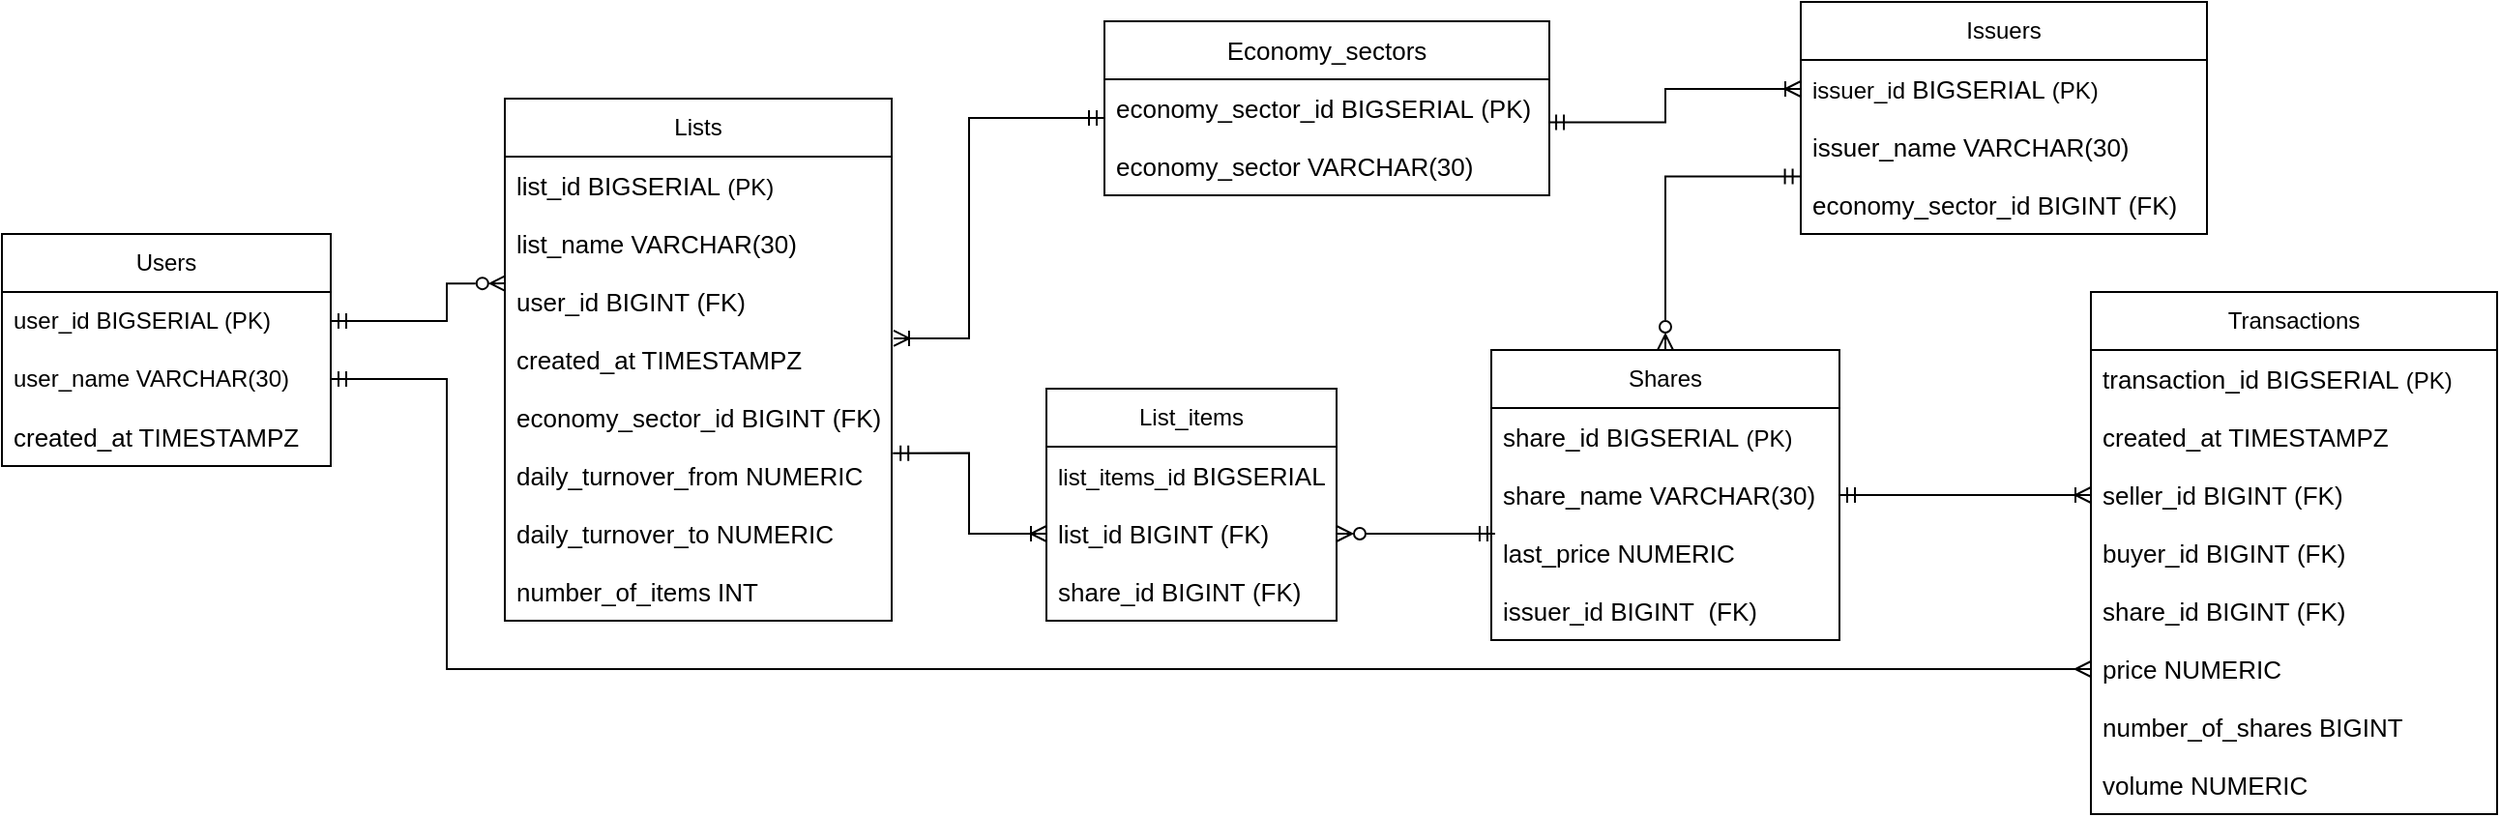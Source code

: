 <mxfile version="24.9.1">
  <diagram name="Page-1" id="XTjnGdH6L3pLnQ3FL1FY">
    <mxGraphModel dx="2252" dy="1019" grid="1" gridSize="10" guides="1" tooltips="1" connect="1" arrows="1" fold="1" page="1" pageScale="1" pageWidth="850" pageHeight="1100" math="0" shadow="0">
      <root>
        <mxCell id="0" />
        <mxCell id="1" parent="0" />
        <mxCell id="ubXrsqS5AFeB8ylgSm0F-1" value="Users" style="swimlane;fontStyle=0;childLayout=stackLayout;horizontal=1;startSize=30;horizontalStack=0;resizeParent=1;resizeParentMax=0;resizeLast=0;collapsible=1;marginBottom=0;whiteSpace=wrap;html=1;" parent="1" vertex="1">
          <mxGeometry x="-50" y="120" width="170" height="120" as="geometry" />
        </mxCell>
        <mxCell id="ubXrsqS5AFeB8ylgSm0F-2" value="user_id BIGSERIAL (PK)" style="text;strokeColor=none;fillColor=none;align=left;verticalAlign=middle;spacingLeft=4;spacingRight=4;overflow=hidden;points=[[0,0.5],[1,0.5]];portConstraint=eastwest;rotatable=0;whiteSpace=wrap;html=1;" parent="ubXrsqS5AFeB8ylgSm0F-1" vertex="1">
          <mxGeometry y="30" width="170" height="30" as="geometry" />
        </mxCell>
        <mxCell id="ubXrsqS5AFeB8ylgSm0F-3" value="user_name&amp;nbsp;VARCHAR(30)&amp;nbsp;" style="text;strokeColor=none;fillColor=none;align=left;verticalAlign=middle;spacingLeft=4;spacingRight=4;overflow=hidden;points=[[0,0.5],[1,0.5]];portConstraint=eastwest;rotatable=0;whiteSpace=wrap;html=1;" parent="ubXrsqS5AFeB8ylgSm0F-1" vertex="1">
          <mxGeometry y="60" width="170" height="30" as="geometry" />
        </mxCell>
        <mxCell id="GyI-fgyB1-bz0dxoX6m_-2" value="&lt;span style=&quot;font-size: 13px;&quot;&gt;created_at TIMESTAMPZ&lt;/span&gt;" style="text;strokeColor=none;fillColor=none;align=left;verticalAlign=middle;spacingLeft=4;spacingRight=4;overflow=hidden;points=[[0,0.5],[1,0.5]];portConstraint=eastwest;rotatable=0;whiteSpace=wrap;html=1;" vertex="1" parent="ubXrsqS5AFeB8ylgSm0F-1">
          <mxGeometry y="90" width="170" height="30" as="geometry" />
        </mxCell>
        <mxCell id="ubXrsqS5AFeB8ylgSm0F-5" value="Lists" style="swimlane;fontStyle=0;childLayout=stackLayout;horizontal=1;startSize=30;horizontalStack=0;resizeParent=1;resizeParentMax=0;resizeLast=0;collapsible=1;marginBottom=0;whiteSpace=wrap;html=1;" parent="1" vertex="1">
          <mxGeometry x="210" y="50" width="200" height="270" as="geometry" />
        </mxCell>
        <mxCell id="ubXrsqS5AFeB8ylgSm0F-6" value="&lt;span style=&quot;font-size: 13px;&quot;&gt;list_id&amp;nbsp;BIGSERIAL&amp;nbsp;&lt;/span&gt;(PK)" style="text;strokeColor=none;fillColor=none;align=left;verticalAlign=middle;spacingLeft=4;spacingRight=4;overflow=hidden;points=[[0,0.5],[1,0.5]];portConstraint=eastwest;rotatable=0;whiteSpace=wrap;html=1;" parent="ubXrsqS5AFeB8ylgSm0F-5" vertex="1">
          <mxGeometry y="30" width="200" height="30" as="geometry" />
        </mxCell>
        <mxCell id="ubXrsqS5AFeB8ylgSm0F-7" value="&lt;span style=&quot;font-size: 13px;&quot;&gt;list_name&amp;nbsp;VARCHAR(30)&amp;nbsp;&lt;/span&gt;" style="text;strokeColor=none;fillColor=none;align=left;verticalAlign=middle;spacingLeft=4;spacingRight=4;overflow=hidden;points=[[0,0.5],[1,0.5]];portConstraint=eastwest;rotatable=0;whiteSpace=wrap;html=1;" parent="ubXrsqS5AFeB8ylgSm0F-5" vertex="1">
          <mxGeometry y="60" width="200" height="30" as="geometry" />
        </mxCell>
        <mxCell id="ubXrsqS5AFeB8ylgSm0F-8" value="&lt;span style=&quot;font-size: 13px;&quot;&gt;user_id&amp;nbsp;&lt;/span&gt;&lt;span style=&quot;font-size: 13px;&quot;&gt;BIGINT&lt;/span&gt;&lt;span style=&quot;font-size: 13px;&quot;&gt;&amp;nbsp;&lt;/span&gt;&lt;span style=&quot;font-size: 13px;&quot;&gt;(FK)&lt;/span&gt;" style="text;strokeColor=none;fillColor=none;align=left;verticalAlign=middle;spacingLeft=4;spacingRight=4;overflow=hidden;points=[[0,0.5],[1,0.5]];portConstraint=eastwest;rotatable=0;whiteSpace=wrap;html=1;" parent="ubXrsqS5AFeB8ylgSm0F-5" vertex="1">
          <mxGeometry y="90" width="200" height="30" as="geometry" />
        </mxCell>
        <mxCell id="ubXrsqS5AFeB8ylgSm0F-33" value="&lt;span style=&quot;font-size: 13px;&quot;&gt;created_at TIMESTAMPZ&lt;/span&gt;" style="text;strokeColor=none;fillColor=none;align=left;verticalAlign=middle;spacingLeft=4;spacingRight=4;overflow=hidden;points=[[0,0.5],[1,0.5]];portConstraint=eastwest;rotatable=0;whiteSpace=wrap;html=1;" parent="ubXrsqS5AFeB8ylgSm0F-5" vertex="1">
          <mxGeometry y="120" width="200" height="30" as="geometry" />
        </mxCell>
        <mxCell id="ubXrsqS5AFeB8ylgSm0F-32" value="&lt;span style=&quot;font-size: 13px;&quot;&gt;economy_sector&lt;/span&gt;&lt;span style=&quot;font-size: 13px;&quot;&gt;_id&lt;/span&gt;&lt;span style=&quot;font-size: 13px;&quot;&gt;&amp;nbsp;&lt;/span&gt;&lt;span style=&quot;font-size: 13px;&quot;&gt;BIGINT&amp;nbsp;&lt;/span&gt;&lt;span style=&quot;font-size: 13px;&quot;&gt;(FK)&lt;/span&gt;" style="text;strokeColor=none;fillColor=none;align=left;verticalAlign=middle;spacingLeft=4;spacingRight=4;overflow=hidden;points=[[0,0.5],[1,0.5]];portConstraint=eastwest;rotatable=0;whiteSpace=wrap;html=1;" parent="ubXrsqS5AFeB8ylgSm0F-5" vertex="1">
          <mxGeometry y="150" width="200" height="30" as="geometry" />
        </mxCell>
        <mxCell id="ubXrsqS5AFeB8ylgSm0F-31" value="&lt;span style=&quot;font-size: 13px;&quot;&gt;daily_turnover_from&lt;/span&gt;&lt;span style=&quot;font-size: 13px;&quot;&gt;&amp;nbsp;NUMERIC&lt;/span&gt;" style="text;strokeColor=none;fillColor=none;align=left;verticalAlign=middle;spacingLeft=4;spacingRight=4;overflow=hidden;points=[[0,0.5],[1,0.5]];portConstraint=eastwest;rotatable=0;whiteSpace=wrap;html=1;" parent="ubXrsqS5AFeB8ylgSm0F-5" vertex="1">
          <mxGeometry y="180" width="200" height="30" as="geometry" />
        </mxCell>
        <mxCell id="ubXrsqS5AFeB8ylgSm0F-29" value="&lt;span style=&quot;font-size: 13px;&quot;&gt;daily_turnover_to&amp;nbsp;&lt;/span&gt;&lt;span style=&quot;font-size: 13px;&quot;&gt;NUMERIC&lt;/span&gt;" style="text;strokeColor=none;fillColor=none;align=left;verticalAlign=middle;spacingLeft=4;spacingRight=4;overflow=hidden;points=[[0,0.5],[1,0.5]];portConstraint=eastwest;rotatable=0;whiteSpace=wrap;html=1;" parent="ubXrsqS5AFeB8ylgSm0F-5" vertex="1">
          <mxGeometry y="210" width="200" height="30" as="geometry" />
        </mxCell>
        <mxCell id="GyI-fgyB1-bz0dxoX6m_-3" value="number_of_items INT" style="text;strokeColor=none;fillColor=none;align=left;verticalAlign=middle;spacingLeft=4;spacingRight=4;overflow=hidden;points=[[0,0.5],[1,0.5]];portConstraint=eastwest;rotatable=0;whiteSpace=wrap;html=1;fontSize=13;" vertex="1" parent="ubXrsqS5AFeB8ylgSm0F-5">
          <mxGeometry y="240" width="200" height="30" as="geometry" />
        </mxCell>
        <mxCell id="ubXrsqS5AFeB8ylgSm0F-9" value="Shares" style="swimlane;fontStyle=0;childLayout=stackLayout;horizontal=1;startSize=30;horizontalStack=0;resizeParent=1;resizeParentMax=0;resizeLast=0;collapsible=1;marginBottom=0;whiteSpace=wrap;html=1;" parent="1" vertex="1">
          <mxGeometry x="720" y="180" width="180" height="150" as="geometry" />
        </mxCell>
        <mxCell id="ubXrsqS5AFeB8ylgSm0F-10" value="&lt;span style=&quot;font-size: 13px;&quot;&gt;share_id&lt;/span&gt;&lt;span style=&quot;font-size: 13px;&quot;&gt;&amp;nbsp;&lt;/span&gt;&lt;span style=&quot;font-size: 13px;&quot;&gt;BIGSERIAL&amp;nbsp;&lt;/span&gt;(PK)" style="text;strokeColor=none;fillColor=none;align=left;verticalAlign=middle;spacingLeft=4;spacingRight=4;overflow=hidden;points=[[0,0.5],[1,0.5]];portConstraint=eastwest;rotatable=0;whiteSpace=wrap;html=1;" parent="ubXrsqS5AFeB8ylgSm0F-9" vertex="1">
          <mxGeometry y="30" width="180" height="30" as="geometry" />
        </mxCell>
        <mxCell id="ubXrsqS5AFeB8ylgSm0F-11" value="&lt;span style=&quot;font-size: 13px;&quot;&gt;share_name&amp;nbsp;VARCHAR(30)&amp;nbsp;&lt;/span&gt;" style="text;strokeColor=none;fillColor=none;align=left;verticalAlign=middle;spacingLeft=4;spacingRight=4;overflow=hidden;points=[[0,0.5],[1,0.5]];portConstraint=eastwest;rotatable=0;whiteSpace=wrap;html=1;" parent="ubXrsqS5AFeB8ylgSm0F-9" vertex="1">
          <mxGeometry y="60" width="180" height="30" as="geometry" />
        </mxCell>
        <mxCell id="ubXrsqS5AFeB8ylgSm0F-12" value="&lt;span style=&quot;font-size: 13px;&quot;&gt;last_price&amp;nbsp;NUMERIC&lt;/span&gt;" style="text;strokeColor=none;fillColor=none;align=left;verticalAlign=middle;spacingLeft=4;spacingRight=4;overflow=hidden;points=[[0,0.5],[1,0.5]];portConstraint=eastwest;rotatable=0;whiteSpace=wrap;html=1;" parent="ubXrsqS5AFeB8ylgSm0F-9" vertex="1">
          <mxGeometry y="90" width="180" height="30" as="geometry" />
        </mxCell>
        <mxCell id="ubXrsqS5AFeB8ylgSm0F-46" value="&lt;span style=&quot;font-size: 13px;&quot;&gt;issuer_id&amp;nbsp;&lt;/span&gt;&lt;span style=&quot;font-size: 13px;&quot;&gt;BIGINT&lt;/span&gt;&lt;span style=&quot;font-size: 13px;&quot;&gt;&amp;nbsp;&amp;nbsp;(FK)&lt;/span&gt;" style="text;strokeColor=none;fillColor=none;align=left;verticalAlign=middle;spacingLeft=4;spacingRight=4;overflow=hidden;points=[[0,0.5],[1,0.5]];portConstraint=eastwest;rotatable=0;whiteSpace=wrap;html=1;" parent="ubXrsqS5AFeB8ylgSm0F-9" vertex="1">
          <mxGeometry y="120" width="180" height="30" as="geometry" />
        </mxCell>
        <mxCell id="ubXrsqS5AFeB8ylgSm0F-13" value="Issuers" style="swimlane;fontStyle=0;childLayout=stackLayout;horizontal=1;startSize=30;horizontalStack=0;resizeParent=1;resizeParentMax=0;resizeLast=0;collapsible=1;marginBottom=0;whiteSpace=wrap;html=1;" parent="1" vertex="1">
          <mxGeometry x="880" width="210" height="120" as="geometry" />
        </mxCell>
        <mxCell id="ubXrsqS5AFeB8ylgSm0F-14" value="&lt;span style=&quot;text-align: center;&quot;&gt;issuer_id&lt;/span&gt;&lt;span style=&quot;font-size: 13px;&quot;&gt;&amp;nbsp;&lt;/span&gt;&lt;span style=&quot;font-size: 13px;&quot;&gt;BIGSERIAL&amp;nbsp;&lt;/span&gt;(PK)" style="text;strokeColor=none;fillColor=none;align=left;verticalAlign=middle;spacingLeft=4;spacingRight=4;overflow=hidden;points=[[0,0.5],[1,0.5]];portConstraint=eastwest;rotatable=0;whiteSpace=wrap;html=1;" parent="ubXrsqS5AFeB8ylgSm0F-13" vertex="1">
          <mxGeometry y="30" width="210" height="30" as="geometry" />
        </mxCell>
        <mxCell id="ubXrsqS5AFeB8ylgSm0F-15" value="&lt;span style=&quot;text-align: center;&quot;&gt;&lt;font style=&quot;font-size: 13px;&quot;&gt;issuer_name&amp;nbsp;&lt;/font&gt;&lt;/span&gt;&lt;span style=&quot;font-size: 13px;&quot;&gt;VARCHAR(30)&amp;nbsp;&lt;/span&gt;" style="text;strokeColor=none;fillColor=none;align=left;verticalAlign=middle;spacingLeft=4;spacingRight=4;overflow=hidden;points=[[0,0.5],[1,0.5]];portConstraint=eastwest;rotatable=0;whiteSpace=wrap;html=1;" parent="ubXrsqS5AFeB8ylgSm0F-13" vertex="1">
          <mxGeometry y="60" width="210" height="30" as="geometry" />
        </mxCell>
        <mxCell id="ubXrsqS5AFeB8ylgSm0F-16" value="&lt;font style=&quot;font-size: 13px;&quot;&gt;economy_sector_id&lt;/font&gt;&lt;span style=&quot;font-size: 13px;&quot;&gt;&amp;nbsp;&lt;/span&gt;&lt;span style=&quot;font-size: 13px;&quot;&gt;BIGINT&lt;/span&gt;&lt;span style=&quot;font-size: 13px;&quot;&gt;&amp;nbsp;(FK)&lt;/span&gt;" style="text;strokeColor=none;fillColor=none;align=left;verticalAlign=middle;spacingLeft=4;spacingRight=4;overflow=hidden;points=[[0,0.5],[1,0.5]];portConstraint=eastwest;rotatable=0;whiteSpace=wrap;html=1;" parent="ubXrsqS5AFeB8ylgSm0F-13" vertex="1">
          <mxGeometry y="90" width="210" height="30" as="geometry" />
        </mxCell>
        <mxCell id="ubXrsqS5AFeB8ylgSm0F-17" value="&lt;span style=&quot;text-align: left; text-wrap: nowrap;&quot;&gt;Transactions&lt;/span&gt;" style="swimlane;fontStyle=0;childLayout=stackLayout;horizontal=1;startSize=30;horizontalStack=0;resizeParent=1;resizeParentMax=0;resizeLast=0;collapsible=1;marginBottom=0;whiteSpace=wrap;html=1;" parent="1" vertex="1">
          <mxGeometry x="1030" y="150" width="210" height="270" as="geometry" />
        </mxCell>
        <mxCell id="ubXrsqS5AFeB8ylgSm0F-18" value="&lt;span style=&quot;font-size: 13px;&quot;&gt;transaction_id&lt;/span&gt;&lt;span style=&quot;font-size: 13px;&quot;&gt;&amp;nbsp;&lt;/span&gt;&lt;span style=&quot;font-size: 13px;&quot;&gt;BIGSERIAL&amp;nbsp;&lt;/span&gt;(PK)" style="text;strokeColor=none;fillColor=none;align=left;verticalAlign=middle;spacingLeft=4;spacingRight=4;overflow=hidden;points=[[0,0.5],[1,0.5]];portConstraint=eastwest;rotatable=0;whiteSpace=wrap;html=1;" parent="ubXrsqS5AFeB8ylgSm0F-17" vertex="1">
          <mxGeometry y="30" width="210" height="30" as="geometry" />
        </mxCell>
        <mxCell id="2SHKF2k9hhR7ZPfPciG5-1" value="&lt;span style=&quot;font-size: 13px;&quot;&gt;created_at&lt;/span&gt;&lt;span style=&quot;font-size: 13px;&quot;&gt;&amp;nbsp;&lt;/span&gt;&lt;span style=&quot;font-size: 13px;&quot;&gt;TIMESTAMPZ&lt;/span&gt;" style="text;strokeColor=none;fillColor=none;align=left;verticalAlign=middle;spacingLeft=4;spacingRight=4;overflow=hidden;points=[[0,0.5],[1,0.5]];portConstraint=eastwest;rotatable=0;whiteSpace=wrap;html=1;" parent="ubXrsqS5AFeB8ylgSm0F-17" vertex="1">
          <mxGeometry y="60" width="210" height="30" as="geometry" />
        </mxCell>
        <mxCell id="ubXrsqS5AFeB8ylgSm0F-59" value="&lt;span style=&quot;font-size: 13px;&quot;&gt;seller&lt;/span&gt;&lt;span style=&quot;font-size: 13px;&quot;&gt;_id&lt;/span&gt;&lt;span style=&quot;font-size: 13px;&quot;&gt;&amp;nbsp;&lt;/span&gt;&lt;span style=&quot;font-size: 13px;&quot;&gt;BIGINT&lt;/span&gt;&lt;span style=&quot;font-size: 13px;&quot;&gt;&amp;nbsp;(FK)&lt;/span&gt;" style="text;strokeColor=none;fillColor=none;align=left;verticalAlign=middle;spacingLeft=4;spacingRight=4;overflow=hidden;points=[[0,0.5],[1,0.5]];portConstraint=eastwest;rotatable=0;whiteSpace=wrap;html=1;" parent="ubXrsqS5AFeB8ylgSm0F-17" vertex="1">
          <mxGeometry y="90" width="210" height="30" as="geometry" />
        </mxCell>
        <mxCell id="ubXrsqS5AFeB8ylgSm0F-58" value="&lt;span style=&quot;font-size: 13px;&quot;&gt;buyer&lt;/span&gt;&lt;span style=&quot;font-size: 13px;&quot;&gt;_id&lt;/span&gt;&lt;span style=&quot;font-size: 13px;&quot;&gt;&amp;nbsp;&lt;/span&gt;&lt;span style=&quot;font-size: 13px;&quot;&gt;BIGINT&lt;/span&gt;&lt;span style=&quot;font-size: 13px;&quot;&gt;&amp;nbsp;(FK)&lt;/span&gt;" style="text;strokeColor=none;fillColor=none;align=left;verticalAlign=middle;spacingLeft=4;spacingRight=4;overflow=hidden;points=[[0,0.5],[1,0.5]];portConstraint=eastwest;rotatable=0;whiteSpace=wrap;html=1;" parent="ubXrsqS5AFeB8ylgSm0F-17" vertex="1">
          <mxGeometry y="120" width="210" height="30" as="geometry" />
        </mxCell>
        <mxCell id="ubXrsqS5AFeB8ylgSm0F-57" value="&lt;font style=&quot;font-size: 13px;&quot;&gt;share_id&amp;nbsp;BIGINT&amp;nbsp;(FK)&lt;/font&gt;" style="text;strokeColor=none;fillColor=none;align=left;verticalAlign=middle;spacingLeft=4;spacingRight=4;overflow=hidden;points=[[0,0.5],[1,0.5]];portConstraint=eastwest;rotatable=0;whiteSpace=wrap;html=1;" parent="ubXrsqS5AFeB8ylgSm0F-17" vertex="1">
          <mxGeometry y="150" width="210" height="30" as="geometry" />
        </mxCell>
        <mxCell id="ubXrsqS5AFeB8ylgSm0F-56" value="&lt;font style=&quot;font-size: 13px;&quot;&gt;price&amp;nbsp;NUMERIC&lt;/font&gt;" style="text;strokeColor=none;fillColor=none;align=left;verticalAlign=middle;spacingLeft=4;spacingRight=4;overflow=hidden;points=[[0,0.5],[1,0.5]];portConstraint=eastwest;rotatable=0;whiteSpace=wrap;html=1;" parent="ubXrsqS5AFeB8ylgSm0F-17" vertex="1">
          <mxGeometry y="180" width="210" height="30" as="geometry" />
        </mxCell>
        <mxCell id="ubXrsqS5AFeB8ylgSm0F-55" value="&lt;font style=&quot;font-size: 13px;&quot;&gt;number_of_shares BIGINT&lt;/font&gt;" style="text;strokeColor=none;fillColor=none;align=left;verticalAlign=middle;spacingLeft=4;spacingRight=4;overflow=hidden;points=[[0,0.5],[1,0.5]];portConstraint=eastwest;rotatable=0;whiteSpace=wrap;html=1;" parent="ubXrsqS5AFeB8ylgSm0F-17" vertex="1">
          <mxGeometry y="210" width="210" height="30" as="geometry" />
        </mxCell>
        <mxCell id="ubXrsqS5AFeB8ylgSm0F-20" value="&lt;font style=&quot;font-size: 13px;&quot;&gt;volume&amp;nbsp;NUMERIC&lt;/font&gt;" style="text;strokeColor=none;fillColor=none;align=left;verticalAlign=middle;spacingLeft=4;spacingRight=4;overflow=hidden;points=[[0,0.5],[1,0.5]];portConstraint=eastwest;rotatable=0;whiteSpace=wrap;html=1;" parent="ubXrsqS5AFeB8ylgSm0F-17" vertex="1">
          <mxGeometry y="240" width="210" height="30" as="geometry" />
        </mxCell>
        <mxCell id="ubXrsqS5AFeB8ylgSm0F-60" style="edgeStyle=orthogonalEdgeStyle;rounded=0;orthogonalLoop=1;jettySize=auto;html=1;exitX=-0.001;exitY=1.007;exitDx=0;exitDy=0;entryX=0.5;entryY=0;entryDx=0;entryDy=0;startArrow=ERmandOne;startFill=0;endArrow=ERzeroToMany;endFill=0;exitPerimeter=0;" parent="1" source="ubXrsqS5AFeB8ylgSm0F-15" target="ubXrsqS5AFeB8ylgSm0F-9" edge="1">
          <mxGeometry relative="1" as="geometry">
            <Array as="points">
              <mxPoint x="810" y="90" />
            </Array>
          </mxGeometry>
        </mxCell>
        <mxCell id="ubXrsqS5AFeB8ylgSm0F-61" style="edgeStyle=orthogonalEdgeStyle;rounded=0;orthogonalLoop=1;jettySize=auto;html=1;entryX=1;entryY=0.5;entryDx=0;entryDy=0;startArrow=ERoneToMany;startFill=0;endArrow=ERmandOne;endFill=0;exitX=0;exitY=0.5;exitDx=0;exitDy=0;" parent="1" source="ubXrsqS5AFeB8ylgSm0F-59" target="ubXrsqS5AFeB8ylgSm0F-11" edge="1">
          <mxGeometry relative="1" as="geometry">
            <Array as="points" />
            <mxPoint x="1030" y="240" as="sourcePoint" />
          </mxGeometry>
        </mxCell>
        <mxCell id="ubXrsqS5AFeB8ylgSm0F-62" style="edgeStyle=orthogonalEdgeStyle;rounded=0;orthogonalLoop=1;jettySize=auto;html=1;exitX=1;exitY=0.5;exitDx=0;exitDy=0;entryX=0.002;entryY=0.185;entryDx=0;entryDy=0;entryPerimeter=0;startArrow=ERmandOne;startFill=0;endArrow=ERzeroToMany;endFill=0;" parent="1" source="ubXrsqS5AFeB8ylgSm0F-2" target="ubXrsqS5AFeB8ylgSm0F-8" edge="1">
          <mxGeometry relative="1" as="geometry">
            <Array as="points">
              <mxPoint x="180" y="165" />
              <mxPoint x="180" y="146" />
            </Array>
          </mxGeometry>
        </mxCell>
        <mxCell id="ubXrsqS5AFeB8ylgSm0F-63" style="edgeStyle=orthogonalEdgeStyle;rounded=0;orthogonalLoop=1;jettySize=auto;html=1;exitX=1;exitY=0.5;exitDx=0;exitDy=0;entryX=0.011;entryY=0.167;entryDx=0;entryDy=0;startArrow=ERzeroToMany;startFill=0;endArrow=ERmandOne;endFill=0;entryPerimeter=0;" parent="1" source="ubXrsqS5AFeB8ylgSm0F-67" target="ubXrsqS5AFeB8ylgSm0F-12" edge="1">
          <mxGeometry relative="1" as="geometry" />
        </mxCell>
        <mxCell id="ubXrsqS5AFeB8ylgSm0F-64" style="edgeStyle=orthogonalEdgeStyle;rounded=0;orthogonalLoop=1;jettySize=auto;html=1;exitX=1;exitY=0.5;exitDx=0;exitDy=0;startArrow=ERmandOne;startFill=0;endArrow=ERmany;endFill=0;" parent="1" source="ubXrsqS5AFeB8ylgSm0F-3" edge="1">
          <mxGeometry relative="1" as="geometry">
            <Array as="points">
              <mxPoint x="180" y="195" />
              <mxPoint x="180" y="345" />
            </Array>
            <mxPoint x="1030" y="345" as="targetPoint" />
          </mxGeometry>
        </mxCell>
        <mxCell id="ubXrsqS5AFeB8ylgSm0F-65" value="List_items" style="swimlane;fontStyle=0;childLayout=stackLayout;horizontal=1;startSize=30;horizontalStack=0;resizeParent=1;resizeParentMax=0;resizeLast=0;collapsible=1;marginBottom=0;whiteSpace=wrap;html=1;" parent="1" vertex="1">
          <mxGeometry x="490" y="200" width="150" height="120" as="geometry" />
        </mxCell>
        <mxCell id="ubXrsqS5AFeB8ylgSm0F-66" value="&lt;span style=&quot;text-align: center;&quot;&gt;list_items_id&lt;/span&gt;&lt;span style=&quot;font-size: 13px;&quot;&gt;&amp;nbsp;&lt;/span&gt;&lt;span style=&quot;font-size: 13px;&quot;&gt;BIGSERIAL&amp;nbsp;&lt;/span&gt;(PK)" style="text;strokeColor=none;fillColor=none;align=left;verticalAlign=middle;spacingLeft=4;spacingRight=4;overflow=hidden;points=[[0,0.5],[1,0.5]];portConstraint=eastwest;rotatable=0;whiteSpace=wrap;html=1;" parent="ubXrsqS5AFeB8ylgSm0F-65" vertex="1">
          <mxGeometry y="30" width="150" height="30" as="geometry" />
        </mxCell>
        <mxCell id="ubXrsqS5AFeB8ylgSm0F-67" value="&lt;span style=&quot;font-size: 13px;&quot;&gt;list_id&lt;/span&gt;&lt;span style=&quot;font-size: 13px;&quot;&gt;&amp;nbsp;&lt;/span&gt;&lt;span style=&quot;font-size: 13px;&quot;&gt;BIGINT&lt;/span&gt;&lt;span style=&quot;font-size: 13px;&quot;&gt;&amp;nbsp;(FK)&lt;/span&gt;" style="text;strokeColor=none;fillColor=none;align=left;verticalAlign=middle;spacingLeft=4;spacingRight=4;overflow=hidden;points=[[0,0.5],[1,0.5]];portConstraint=eastwest;rotatable=0;whiteSpace=wrap;html=1;" parent="ubXrsqS5AFeB8ylgSm0F-65" vertex="1">
          <mxGeometry y="60" width="150" height="30" as="geometry" />
        </mxCell>
        <mxCell id="ubXrsqS5AFeB8ylgSm0F-68" value="&lt;span style=&quot;font-size: 13px;&quot;&gt;share_id&lt;/span&gt;&lt;span style=&quot;font-size: 13px;&quot;&gt;&amp;nbsp;&lt;/span&gt;&lt;span style=&quot;font-size: 13px;&quot;&gt;BIGINT&lt;/span&gt;&lt;span style=&quot;font-size: 13px;&quot;&gt;&amp;nbsp;(FK)&lt;/span&gt;" style="text;strokeColor=none;fillColor=none;align=left;verticalAlign=middle;spacingLeft=4;spacingRight=4;overflow=hidden;points=[[0,0.5],[1,0.5]];portConstraint=eastwest;rotatable=0;whiteSpace=wrap;html=1;" parent="ubXrsqS5AFeB8ylgSm0F-65" vertex="1">
          <mxGeometry y="90" width="150" height="30" as="geometry" />
        </mxCell>
        <mxCell id="ubXrsqS5AFeB8ylgSm0F-69" style="edgeStyle=orthogonalEdgeStyle;rounded=0;orthogonalLoop=1;jettySize=auto;html=1;entryX=0;entryY=0.5;entryDx=0;entryDy=0;startArrow=ERmandOne;startFill=0;endArrow=ERoneToMany;endFill=0;exitX=1.003;exitY=0.111;exitDx=0;exitDy=0;exitPerimeter=0;" parent="1" source="ubXrsqS5AFeB8ylgSm0F-31" target="ubXrsqS5AFeB8ylgSm0F-67" edge="1">
          <mxGeometry relative="1" as="geometry">
            <mxPoint x="460" y="160" as="sourcePoint" />
            <Array as="points">
              <mxPoint x="450" y="233" />
              <mxPoint x="450" y="275" />
            </Array>
          </mxGeometry>
        </mxCell>
        <mxCell id="04FhlCgy9JpgHXdM22hw-2" value="&lt;span style=&quot;font-size: 13px; text-align: left;&quot;&gt;Economy_sectors&lt;/span&gt;" style="swimlane;fontStyle=0;childLayout=stackLayout;horizontal=1;startSize=30;horizontalStack=0;resizeParent=1;resizeParentMax=0;resizeLast=0;collapsible=1;marginBottom=0;whiteSpace=wrap;html=1;" parent="1" vertex="1">
          <mxGeometry x="520" y="10" width="230" height="90" as="geometry" />
        </mxCell>
        <mxCell id="04FhlCgy9JpgHXdM22hw-3" value="&lt;span style=&quot;font-size: 13px;&quot;&gt;economy_sector_id&amp;nbsp;&lt;/span&gt;&lt;span style=&quot;font-size: 13px;&quot;&gt;BIGSERIAL&amp;nbsp;&lt;/span&gt;&lt;span style=&quot;font-size: 13px;&quot;&gt;(PK)&lt;/span&gt;" style="text;strokeColor=none;fillColor=none;align=left;verticalAlign=middle;spacingLeft=4;spacingRight=4;overflow=hidden;points=[[0,0.5],[1,0.5]];portConstraint=eastwest;rotatable=0;whiteSpace=wrap;html=1;" parent="04FhlCgy9JpgHXdM22hw-2" vertex="1">
          <mxGeometry y="30" width="230" height="30" as="geometry" />
        </mxCell>
        <mxCell id="04FhlCgy9JpgHXdM22hw-4" value="&lt;span style=&quot;font-size: 13px;&quot;&gt;economy_sector&amp;nbsp;VARCHAR(30)&amp;nbsp;&lt;/span&gt;" style="text;strokeColor=none;fillColor=none;align=left;verticalAlign=middle;spacingLeft=4;spacingRight=4;overflow=hidden;points=[[0,0.5],[1,0.5]];portConstraint=eastwest;rotatable=0;whiteSpace=wrap;html=1;" parent="04FhlCgy9JpgHXdM22hw-2" vertex="1">
          <mxGeometry y="60" width="230" height="30" as="geometry" />
        </mxCell>
        <mxCell id="04FhlCgy9JpgHXdM22hw-6" style="edgeStyle=orthogonalEdgeStyle;rounded=0;orthogonalLoop=1;jettySize=auto;html=1;entryX=0;entryY=0.5;entryDx=0;entryDy=0;startArrow=ERmandOne;startFill=0;endArrow=ERoneToMany;endFill=0;exitX=0.998;exitY=0.74;exitDx=0;exitDy=0;exitPerimeter=0;" parent="1" target="ubXrsqS5AFeB8ylgSm0F-14" edge="1" source="04FhlCgy9JpgHXdM22hw-3">
          <mxGeometry relative="1" as="geometry">
            <mxPoint x="780" y="45" as="sourcePoint" />
            <Array as="points">
              <mxPoint x="810" y="62" />
              <mxPoint x="810" y="45" />
            </Array>
          </mxGeometry>
        </mxCell>
        <mxCell id="GyI-fgyB1-bz0dxoX6m_-1" style="edgeStyle=orthogonalEdgeStyle;rounded=0;orthogonalLoop=1;jettySize=auto;html=1;entryX=1.005;entryY=0.133;entryDx=0;entryDy=0;entryPerimeter=0;startArrow=ERmandOne;startFill=0;endArrow=ERoneToMany;endFill=0;exitX=0;exitY=0.667;exitDx=0;exitDy=0;exitPerimeter=0;" edge="1" parent="1" source="04FhlCgy9JpgHXdM22hw-3" target="ubXrsqS5AFeB8ylgSm0F-33">
          <mxGeometry relative="1" as="geometry">
            <mxPoint x="500" y="40" as="sourcePoint" />
            <Array as="points">
              <mxPoint x="450" y="60" />
              <mxPoint x="450" y="174" />
            </Array>
          </mxGeometry>
        </mxCell>
      </root>
    </mxGraphModel>
  </diagram>
</mxfile>

